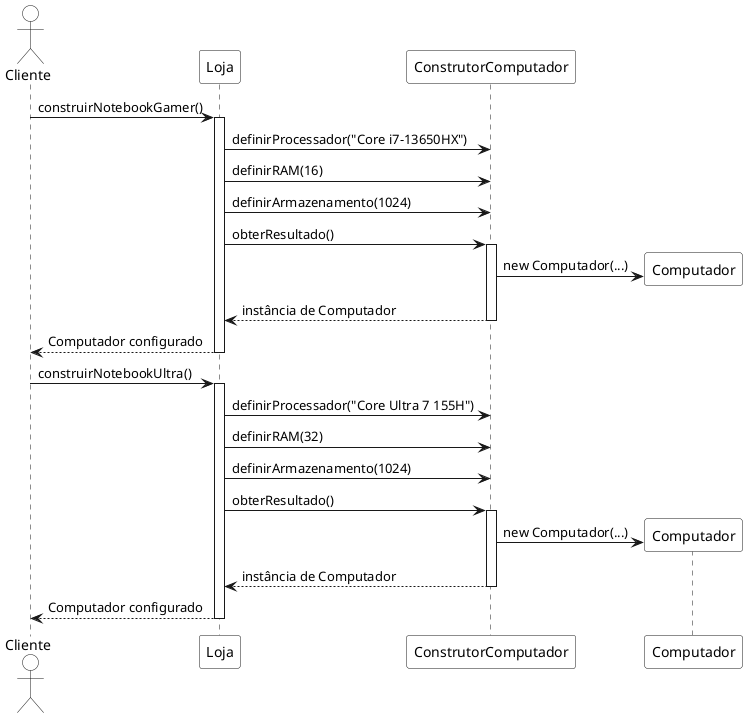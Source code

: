 @startuml
skinparam ActorBackgroundColor white
skinparam ParticipantBackgroundColor white

actor Cliente as cliente
participant "Loja" as loja
participant "ConstrutorComputador" as builder
participant "Computador" as computador

cliente -> loja ++: construirNotebookGamer()
	loja -> builder: definirProcessador("Core i7-13650HX")
	loja -> builder: definirRAM(16)
	loja -> builder: definirArmazenamento(1024)
	loja -> builder ++: obterResultado()
		builder -> computador **: new Computador(...)
	return instância de Computador
return Computador configurado

cliente -> loja ++: construirNotebookUltra()
	loja -> builder: definirProcessador("Core Ultra 7 155H")
	loja -> builder: definirRAM(32)
	loja -> builder: definirArmazenamento(1024)
	loja -> builder ++: obterResultado()
		builder -> computador **: new Computador(...)
	return instância de Computador
return Computador configurado
@enduml
